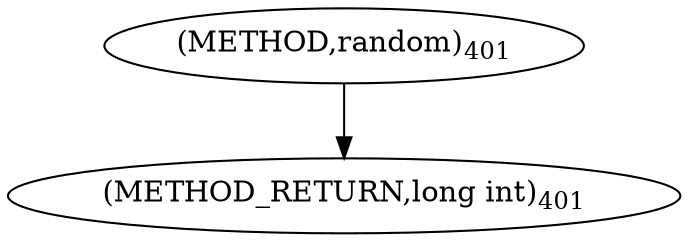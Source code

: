 digraph "random" {  
"21754" [label = <(METHOD,random)<SUB>401</SUB>> ]
"21756" [label = <(METHOD_RETURN,long int)<SUB>401</SUB>> ]
  "21754" -> "21756" 
}
